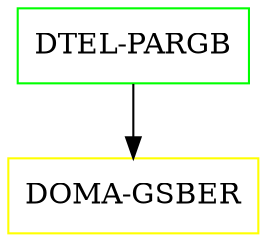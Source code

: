 digraph G {
  "DTEL-PARGB" [shape=box,color=green];
  "DOMA-GSBER" [shape=box,color=yellow,URL="./DOMA_GSBER.html"];
  "DTEL-PARGB" -> "DOMA-GSBER";
}
